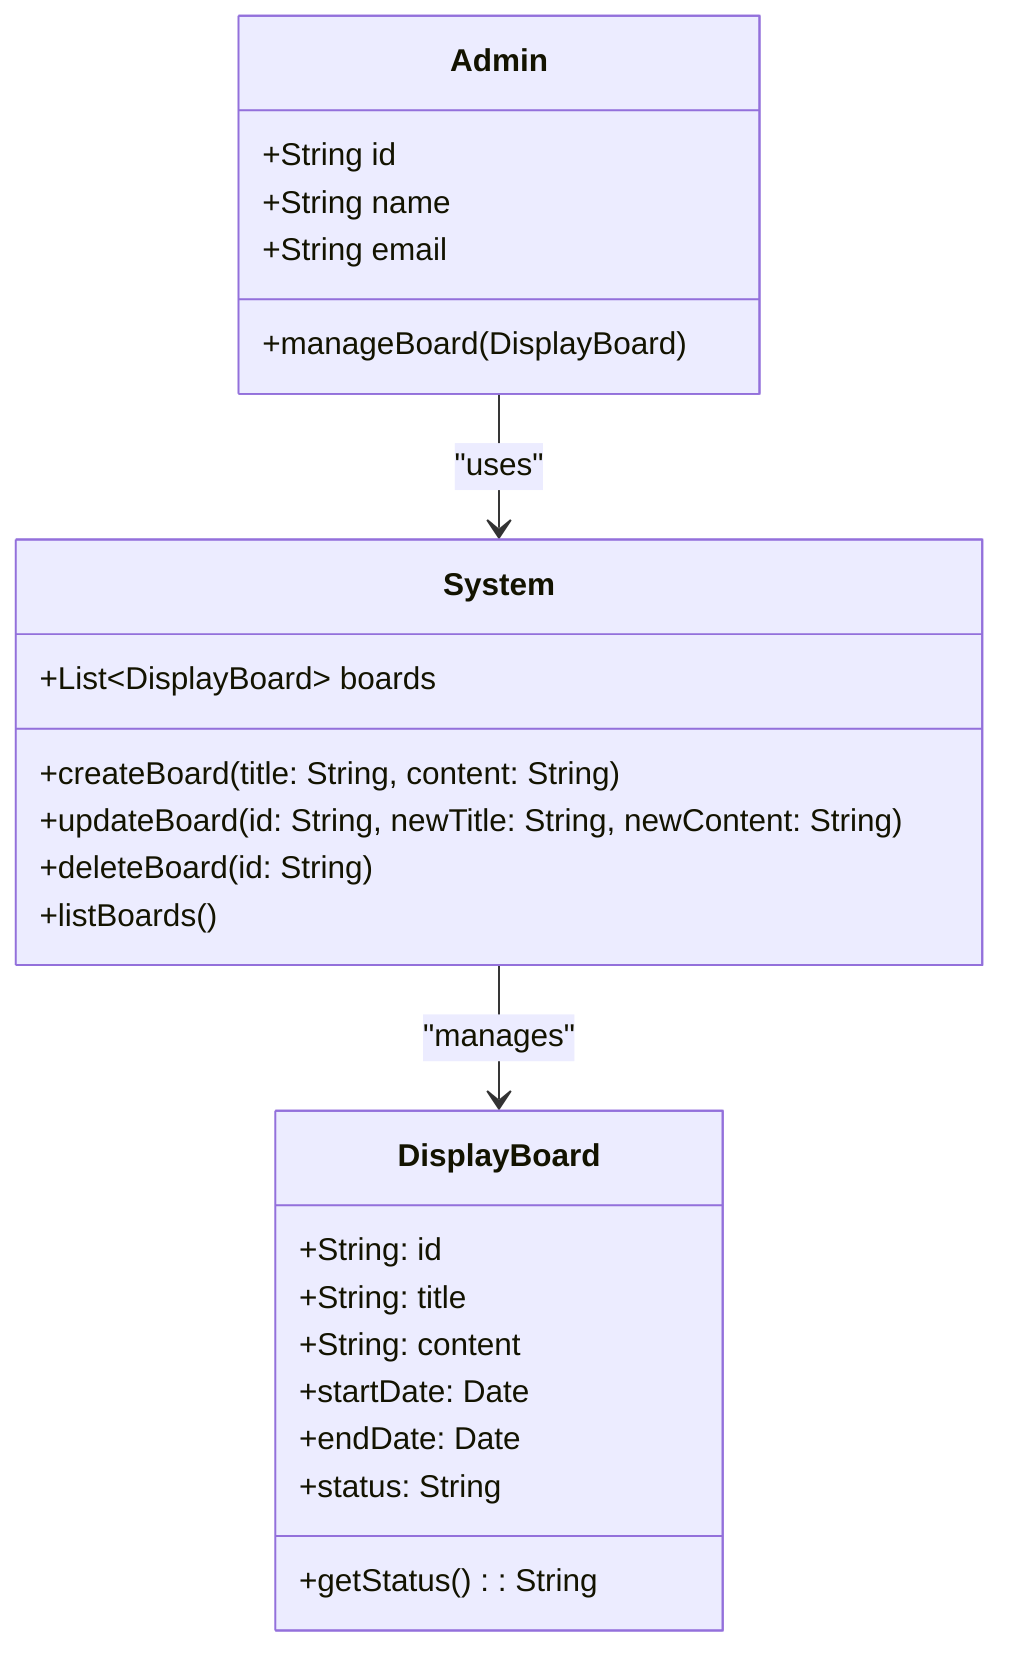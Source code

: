 classDiagram
    class DisplayBoard {
        +String: id
        +String: title
        +String: content
        +startDate: Date
        +endDate: Date
        +status: String
        +getStatus(): String
    }

    class Admin {
        +String id
        +String name
        +String email
        +manageBoard(DisplayBoard)
    }

    class System {
        +List~DisplayBoard~ boards
        +createBoard(title: String, content: String)
        +updateBoard(id: String, newTitle: String, newContent: String)
        +deleteBoard(id: String)
        +listBoards()
    }

    Admin --> System : "uses"
    System --> DisplayBoard : "manages"